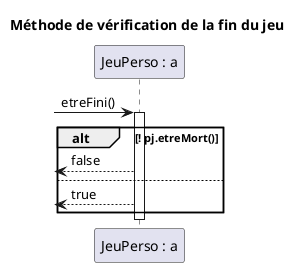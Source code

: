 @startuml

title "Méthode de vérification de la fin du jeu"

participant "JeuPerso : a" as a


-> a : etreFini()
activate a
alt ! pj.etreMort()
<-- a : false
else
<-- a : true
end
deactivate a

@enduml